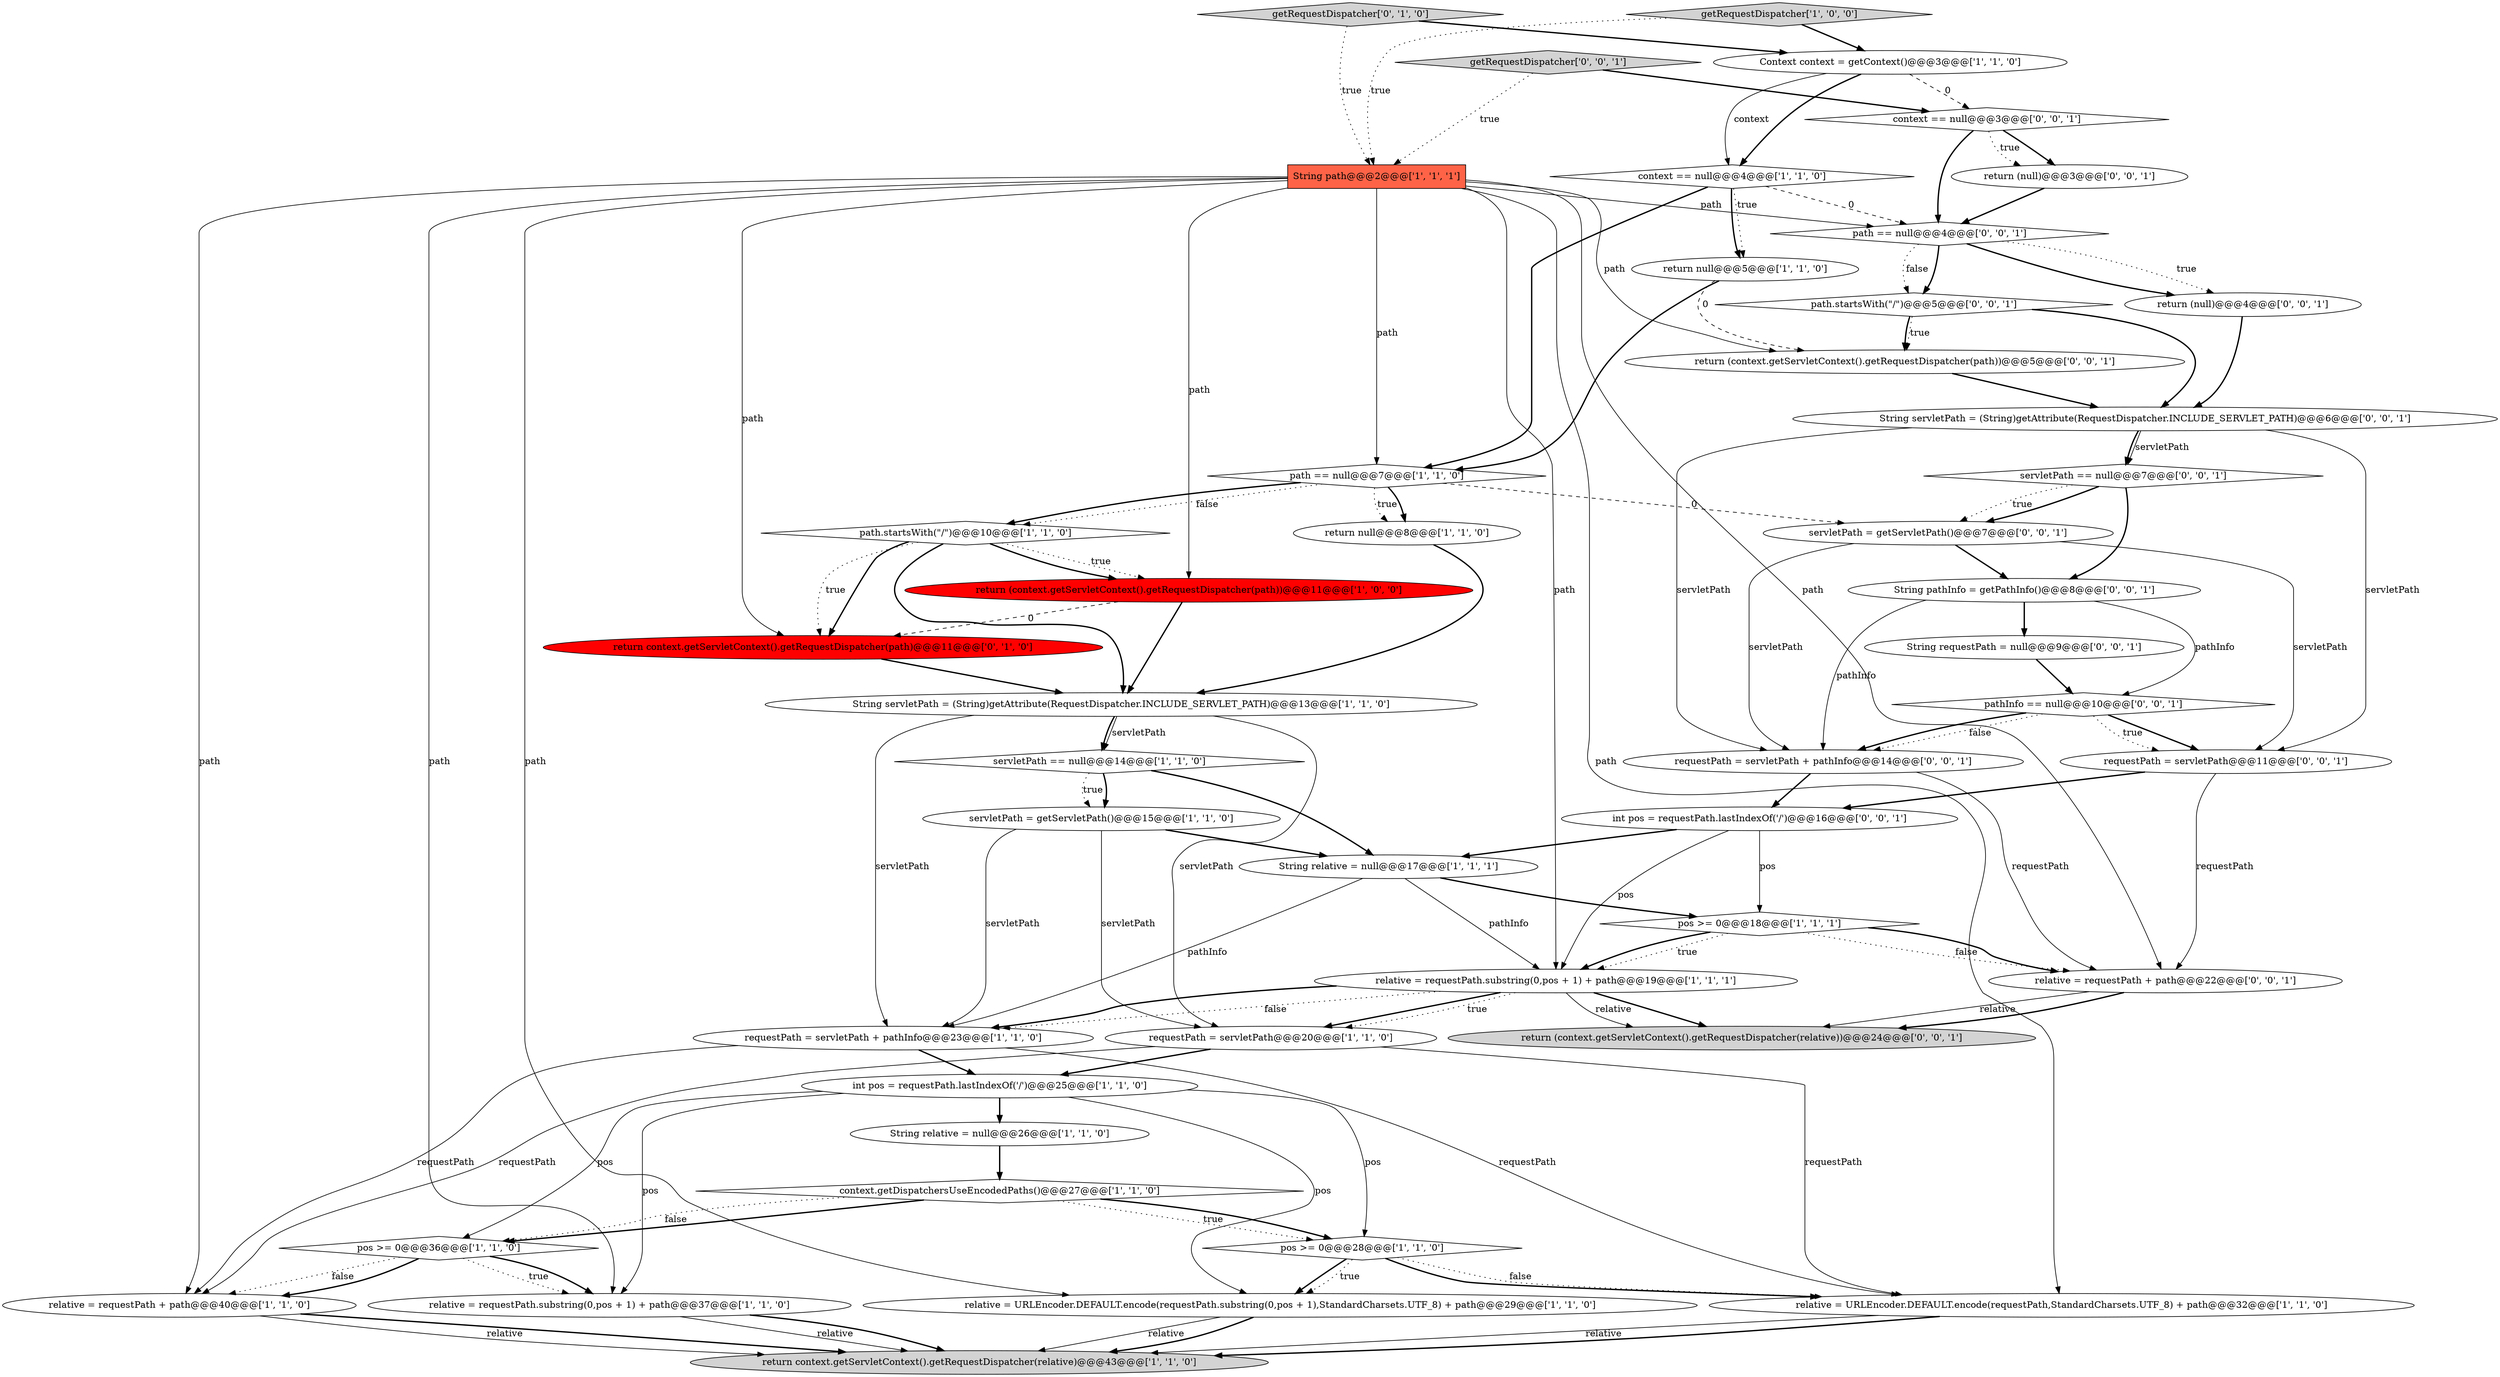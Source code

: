 digraph {
32 [style = filled, label = "String requestPath = null@@@9@@@['0', '0', '1']", fillcolor = white, shape = ellipse image = "AAA0AAABBB3BBB"];
36 [style = filled, label = "servletPath == null@@@7@@@['0', '0', '1']", fillcolor = white, shape = diamond image = "AAA0AAABBB3BBB"];
46 [style = filled, label = "int pos = requestPath.lastIndexOf('/')@@@16@@@['0', '0', '1']", fillcolor = white, shape = ellipse image = "AAA0AAABBB3BBB"];
35 [style = filled, label = "pathInfo == null@@@10@@@['0', '0', '1']", fillcolor = white, shape = diamond image = "AAA0AAABBB3BBB"];
22 [style = filled, label = "relative = URLEncoder.DEFAULT.encode(requestPath,StandardCharsets.UTF_8) + path@@@32@@@['1', '1', '0']", fillcolor = white, shape = ellipse image = "AAA0AAABBB1BBB"];
10 [style = filled, label = "servletPath == null@@@14@@@['1', '1', '0']", fillcolor = white, shape = diamond image = "AAA0AAABBB1BBB"];
21 [style = filled, label = "String relative = null@@@26@@@['1', '1', '0']", fillcolor = white, shape = ellipse image = "AAA0AAABBB1BBB"];
43 [style = filled, label = "requestPath = servletPath@@@11@@@['0', '0', '1']", fillcolor = white, shape = ellipse image = "AAA0AAABBB3BBB"];
33 [style = filled, label = "String pathInfo = getPathInfo()@@@8@@@['0', '0', '1']", fillcolor = white, shape = ellipse image = "AAA0AAABBB3BBB"];
12 [style = filled, label = "return context.getServletContext().getRequestDispatcher(relative)@@@43@@@['1', '1', '0']", fillcolor = lightgray, shape = ellipse image = "AAA0AAABBB1BBB"];
28 [style = filled, label = "getRequestDispatcher['0', '1', '0']", fillcolor = lightgray, shape = diamond image = "AAA0AAABBB2BBB"];
31 [style = filled, label = "relative = requestPath + path@@@22@@@['0', '0', '1']", fillcolor = white, shape = ellipse image = "AAA0AAABBB3BBB"];
15 [style = filled, label = "relative = URLEncoder.DEFAULT.encode(requestPath.substring(0,pos + 1),StandardCharsets.UTF_8) + path@@@29@@@['1', '1', '0']", fillcolor = white, shape = ellipse image = "AAA0AAABBB1BBB"];
27 [style = filled, label = "return context.getServletContext().getRequestDispatcher(path)@@@11@@@['0', '1', '0']", fillcolor = red, shape = ellipse image = "AAA1AAABBB2BBB"];
34 [style = filled, label = "getRequestDispatcher['0', '0', '1']", fillcolor = lightgray, shape = diamond image = "AAA0AAABBB3BBB"];
3 [style = filled, label = "String relative = null@@@17@@@['1', '1', '1']", fillcolor = white, shape = ellipse image = "AAA0AAABBB1BBB"];
1 [style = filled, label = "return (context.getServletContext().getRequestDispatcher(path))@@@11@@@['1', '0', '0']", fillcolor = red, shape = ellipse image = "AAA1AAABBB1BBB"];
11 [style = filled, label = "servletPath = getServletPath()@@@15@@@['1', '1', '0']", fillcolor = white, shape = ellipse image = "AAA0AAABBB1BBB"];
7 [style = filled, label = "return null@@@8@@@['1', '1', '0']", fillcolor = white, shape = ellipse image = "AAA0AAABBB1BBB"];
30 [style = filled, label = "return (null)@@@4@@@['0', '0', '1']", fillcolor = white, shape = ellipse image = "AAA0AAABBB3BBB"];
37 [style = filled, label = "String servletPath = (String)getAttribute(RequestDispatcher.INCLUDE_SERVLET_PATH)@@@6@@@['0', '0', '1']", fillcolor = white, shape = ellipse image = "AAA0AAABBB3BBB"];
17 [style = filled, label = "requestPath = servletPath + pathInfo@@@23@@@['1', '1', '0']", fillcolor = white, shape = ellipse image = "AAA0AAABBB1BBB"];
13 [style = filled, label = "requestPath = servletPath@@@20@@@['1', '1', '0']", fillcolor = white, shape = ellipse image = "AAA0AAABBB1BBB"];
5 [style = filled, label = "String path@@@2@@@['1', '1', '1']", fillcolor = tomato, shape = box image = "AAA0AAABBB1BBB"];
4 [style = filled, label = "pos >= 0@@@18@@@['1', '1', '1']", fillcolor = white, shape = diamond image = "AAA0AAABBB1BBB"];
44 [style = filled, label = "context == null@@@3@@@['0', '0', '1']", fillcolor = white, shape = diamond image = "AAA0AAABBB3BBB"];
25 [style = filled, label = "pos >= 0@@@28@@@['1', '1', '0']", fillcolor = white, shape = diamond image = "AAA0AAABBB1BBB"];
24 [style = filled, label = "int pos = requestPath.lastIndexOf('/')@@@25@@@['1', '1', '0']", fillcolor = white, shape = ellipse image = "AAA0AAABBB1BBB"];
41 [style = filled, label = "requestPath = servletPath + pathInfo@@@14@@@['0', '0', '1']", fillcolor = white, shape = ellipse image = "AAA0AAABBB3BBB"];
19 [style = filled, label = "path == null@@@7@@@['1', '1', '0']", fillcolor = white, shape = diamond image = "AAA0AAABBB1BBB"];
40 [style = filled, label = "return (context.getServletContext().getRequestDispatcher(path))@@@5@@@['0', '0', '1']", fillcolor = white, shape = ellipse image = "AAA0AAABBB3BBB"];
6 [style = filled, label = "getRequestDispatcher['1', '0', '0']", fillcolor = lightgray, shape = diamond image = "AAA0AAABBB1BBB"];
20 [style = filled, label = "String servletPath = (String)getAttribute(RequestDispatcher.INCLUDE_SERVLET_PATH)@@@13@@@['1', '1', '0']", fillcolor = white, shape = ellipse image = "AAA0AAABBB1BBB"];
42 [style = filled, label = "return (context.getServletContext().getRequestDispatcher(relative))@@@24@@@['0', '0', '1']", fillcolor = lightgray, shape = ellipse image = "AAA0AAABBB3BBB"];
2 [style = filled, label = "context == null@@@4@@@['1', '1', '0']", fillcolor = white, shape = diamond image = "AAA0AAABBB1BBB"];
9 [style = filled, label = "Context context = getContext()@@@3@@@['1', '1', '0']", fillcolor = white, shape = ellipse image = "AAA0AAABBB1BBB"];
18 [style = filled, label = "return null@@@5@@@['1', '1', '0']", fillcolor = white, shape = ellipse image = "AAA0AAABBB1BBB"];
38 [style = filled, label = "return (null)@@@3@@@['0', '0', '1']", fillcolor = white, shape = ellipse image = "AAA0AAABBB3BBB"];
16 [style = filled, label = "relative = requestPath + path@@@40@@@['1', '1', '0']", fillcolor = white, shape = ellipse image = "AAA0AAABBB1BBB"];
8 [style = filled, label = "pos >= 0@@@36@@@['1', '1', '0']", fillcolor = white, shape = diamond image = "AAA0AAABBB1BBB"];
23 [style = filled, label = "relative = requestPath.substring(0,pos + 1) + path@@@19@@@['1', '1', '1']", fillcolor = white, shape = ellipse image = "AAA0AAABBB1BBB"];
26 [style = filled, label = "context.getDispatchersUseEncodedPaths()@@@27@@@['1', '1', '0']", fillcolor = white, shape = diamond image = "AAA0AAABBB1BBB"];
0 [style = filled, label = "path.startsWith(\"/\")@@@10@@@['1', '1', '0']", fillcolor = white, shape = diamond image = "AAA0AAABBB1BBB"];
14 [style = filled, label = "relative = requestPath.substring(0,pos + 1) + path@@@37@@@['1', '1', '0']", fillcolor = white, shape = ellipse image = "AAA0AAABBB1BBB"];
29 [style = filled, label = "path.startsWith(\"/\")@@@5@@@['0', '0', '1']", fillcolor = white, shape = diamond image = "AAA0AAABBB3BBB"];
45 [style = filled, label = "servletPath = getServletPath()@@@7@@@['0', '0', '1']", fillcolor = white, shape = ellipse image = "AAA0AAABBB3BBB"];
39 [style = filled, label = "path == null@@@4@@@['0', '0', '1']", fillcolor = white, shape = diamond image = "AAA0AAABBB3BBB"];
3->17 [style = solid, label="pathInfo"];
32->35 [style = bold, label=""];
8->16 [style = bold, label=""];
19->0 [style = dotted, label="false"];
25->22 [style = bold, label=""];
14->12 [style = solid, label="relative"];
35->41 [style = bold, label=""];
1->27 [style = dashed, label="0"];
5->40 [style = solid, label="path"];
45->33 [style = bold, label=""];
1->20 [style = bold, label=""];
28->9 [style = bold, label=""];
37->36 [style = solid, label="servletPath"];
5->14 [style = solid, label="path"];
35->43 [style = bold, label=""];
36->33 [style = bold, label=""];
38->39 [style = bold, label=""];
3->4 [style = bold, label=""];
2->18 [style = dotted, label="true"];
13->22 [style = solid, label="requestPath"];
21->26 [style = bold, label=""];
15->12 [style = solid, label="relative"];
26->8 [style = dotted, label="false"];
5->15 [style = solid, label="path"];
5->27 [style = solid, label="path"];
24->21 [style = bold, label=""];
23->13 [style = bold, label=""];
25->22 [style = dotted, label="false"];
4->31 [style = dotted, label="false"];
25->15 [style = bold, label=""];
24->15 [style = solid, label="pos"];
24->14 [style = solid, label="pos"];
31->42 [style = solid, label="relative"];
23->17 [style = bold, label=""];
40->37 [style = bold, label=""];
39->29 [style = bold, label=""];
46->4 [style = solid, label="pos"];
10->11 [style = bold, label=""];
13->16 [style = solid, label="requestPath"];
24->8 [style = solid, label="pos"];
37->36 [style = bold, label=""];
9->2 [style = bold, label=""];
4->23 [style = dotted, label="true"];
18->19 [style = bold, label=""];
2->18 [style = bold, label=""];
19->45 [style = dashed, label="0"];
44->38 [style = bold, label=""];
43->46 [style = bold, label=""];
35->41 [style = dotted, label="false"];
20->17 [style = solid, label="servletPath"];
5->22 [style = solid, label="path"];
25->15 [style = dotted, label="true"];
36->45 [style = dotted, label="true"];
16->12 [style = solid, label="relative"];
39->29 [style = dotted, label="false"];
44->38 [style = dotted, label="true"];
8->14 [style = dotted, label="true"];
29->40 [style = dotted, label="true"];
2->39 [style = dashed, label="0"];
11->17 [style = solid, label="servletPath"];
29->40 [style = bold, label=""];
0->20 [style = bold, label=""];
41->46 [style = bold, label=""];
15->12 [style = bold, label=""];
46->23 [style = solid, label="pos"];
5->39 [style = solid, label="path"];
27->20 [style = bold, label=""];
4->23 [style = bold, label=""];
8->16 [style = dotted, label="false"];
45->43 [style = solid, label="servletPath"];
18->40 [style = dashed, label="0"];
5->31 [style = solid, label="path"];
22->12 [style = solid, label="relative"];
45->41 [style = solid, label="servletPath"];
17->22 [style = solid, label="requestPath"];
13->24 [style = bold, label=""];
24->25 [style = solid, label="pos"];
8->14 [style = bold, label=""];
26->8 [style = bold, label=""];
39->30 [style = dotted, label="true"];
29->37 [style = bold, label=""];
7->20 [style = bold, label=""];
19->7 [style = dotted, label="true"];
19->0 [style = bold, label=""];
23->42 [style = bold, label=""];
11->13 [style = solid, label="servletPath"];
17->16 [style = solid, label="requestPath"];
4->31 [style = bold, label=""];
31->42 [style = bold, label=""];
33->35 [style = solid, label="pathInfo"];
11->3 [style = bold, label=""];
10->11 [style = dotted, label="true"];
9->44 [style = dashed, label="0"];
0->1 [style = bold, label=""];
33->41 [style = solid, label="pathInfo"];
23->13 [style = dotted, label="true"];
5->16 [style = solid, label="path"];
5->19 [style = solid, label="path"];
34->44 [style = bold, label=""];
33->32 [style = bold, label=""];
41->31 [style = solid, label="requestPath"];
35->43 [style = dotted, label="true"];
37->41 [style = solid, label="servletPath"];
46->3 [style = bold, label=""];
0->1 [style = dotted, label="true"];
34->5 [style = dotted, label="true"];
23->17 [style = dotted, label="false"];
2->19 [style = bold, label=""];
5->23 [style = solid, label="path"];
3->23 [style = solid, label="pathInfo"];
20->10 [style = solid, label="servletPath"];
0->27 [style = bold, label=""];
26->25 [style = dotted, label="true"];
26->25 [style = bold, label=""];
20->13 [style = solid, label="servletPath"];
37->43 [style = solid, label="servletPath"];
10->3 [style = bold, label=""];
30->37 [style = bold, label=""];
44->39 [style = bold, label=""];
20->10 [style = bold, label=""];
39->30 [style = bold, label=""];
28->5 [style = dotted, label="true"];
5->1 [style = solid, label="path"];
17->24 [style = bold, label=""];
9->2 [style = solid, label="context"];
22->12 [style = bold, label=""];
14->12 [style = bold, label=""];
23->42 [style = solid, label="relative"];
43->31 [style = solid, label="requestPath"];
36->45 [style = bold, label=""];
6->9 [style = bold, label=""];
0->27 [style = dotted, label="true"];
19->7 [style = bold, label=""];
16->12 [style = bold, label=""];
6->5 [style = dotted, label="true"];
}
